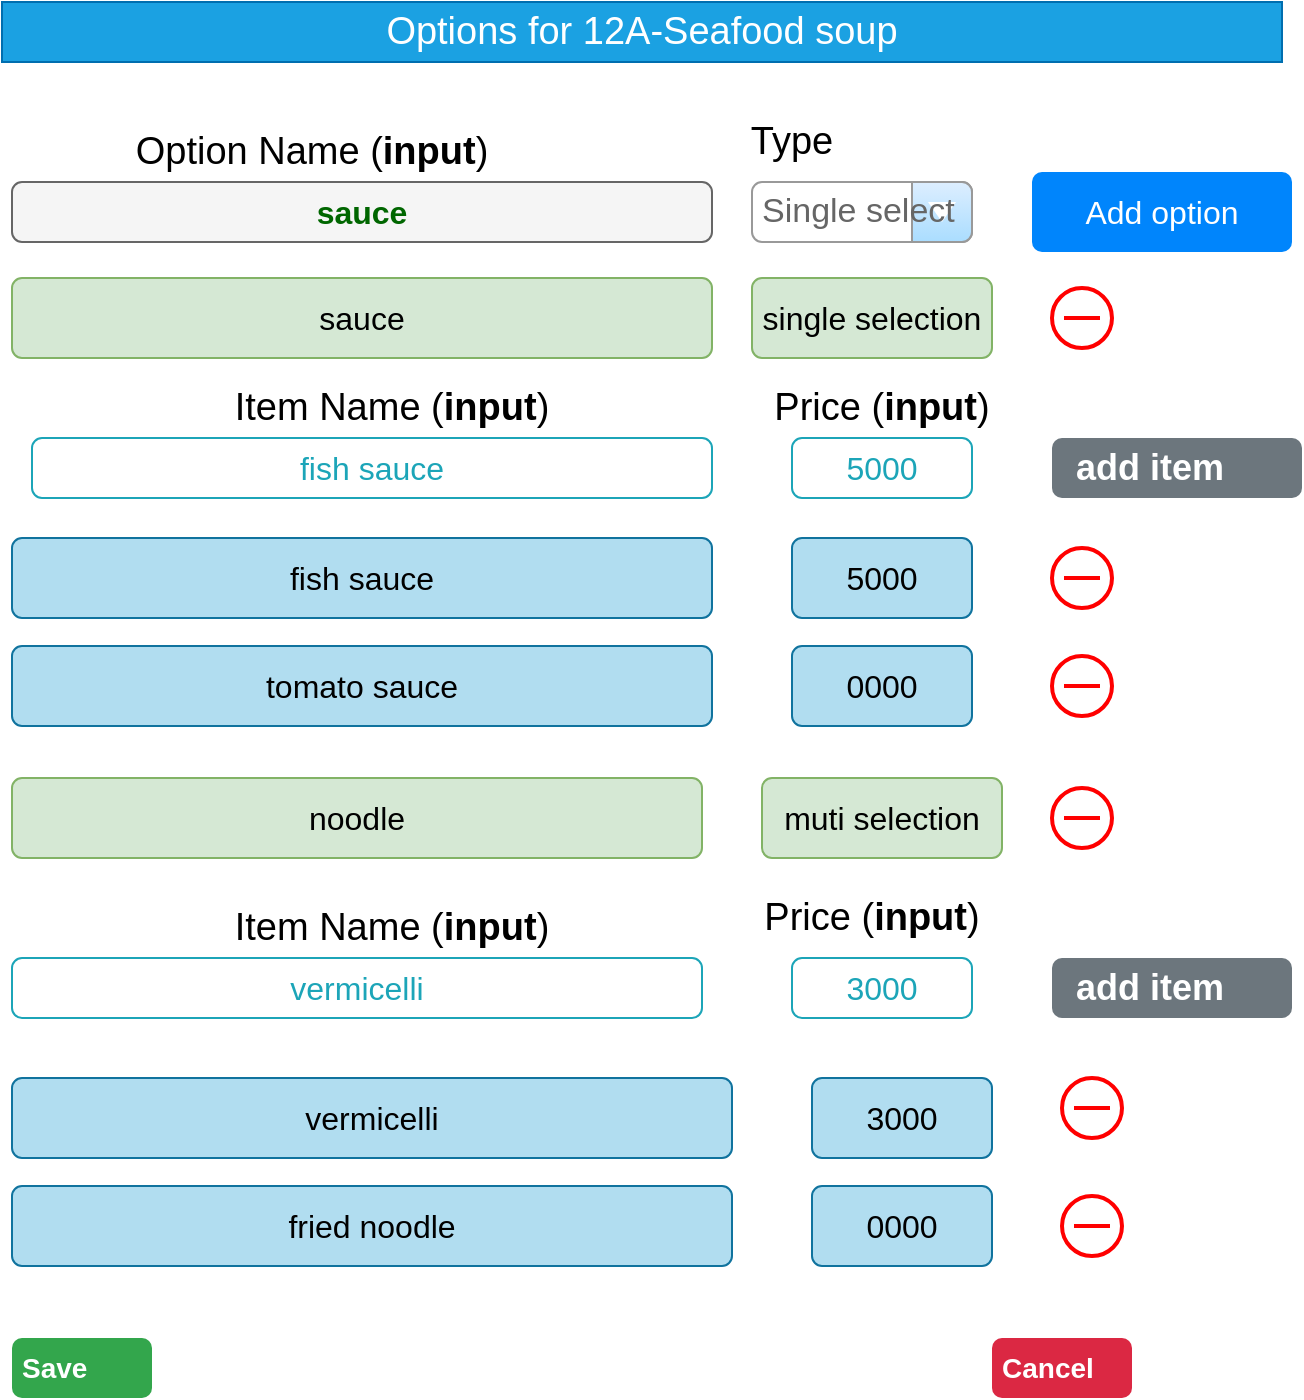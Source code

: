 <mxfile version="22.1.18" type="github">
  <diagram name="Page-1" id="kfKkWPTDTzjf0ijE4DBs">
    <mxGraphModel dx="954" dy="696" grid="1" gridSize="10" guides="1" tooltips="1" connect="1" arrows="1" fold="1" page="1" pageScale="1" pageWidth="1169" pageHeight="827" math="0" shadow="0">
      <root>
        <mxCell id="0" />
        <mxCell id="1" parent="0" />
        <mxCell id="Vs1UA3pdB5jLAvVI1XC_-1" value="&lt;font style=&quot;font-size: 19px;&quot;&gt;Options for 12A-Seafood soup&lt;/font&gt;" style="text;html=1;strokeColor=#006EAF;fillColor=#1ba1e2;align=center;verticalAlign=middle;whiteSpace=wrap;rounded=0;fontColor=#ffffff;" vertex="1" parent="1">
          <mxGeometry x="70" y="60" width="640" height="30" as="geometry" />
        </mxCell>
        <mxCell id="Vs1UA3pdB5jLAvVI1XC_-2" value="&lt;font color=&quot;#006600&quot;&gt;&lt;b&gt;sauce&lt;/b&gt;&lt;/font&gt;" style="html=1;shadow=0;dashed=0;shape=mxgraph.bootstrap.rrect;rSize=5;strokeColor=#666666;strokeWidth=1;fillColor=#f5f5f5;whiteSpace=wrap;align=center;verticalAlign=middle;spacingLeft=0;fontStyle=0;fontSize=16;spacing=5;fontColor=#333333;" vertex="1" parent="1">
          <mxGeometry x="75" y="150" width="350" height="30" as="geometry" />
        </mxCell>
        <mxCell id="Vs1UA3pdB5jLAvVI1XC_-3" value="&lt;font style=&quot;font-size: 19px;&quot;&gt;Option Name (&lt;b&gt;input&lt;/b&gt;)&lt;/font&gt;" style="text;html=1;strokeColor=none;fillColor=none;align=center;verticalAlign=middle;whiteSpace=wrap;rounded=0;" vertex="1" parent="1">
          <mxGeometry x="135" y="120" width="180" height="30" as="geometry" />
        </mxCell>
        <mxCell id="Vs1UA3pdB5jLAvVI1XC_-4" value="Single select" style="strokeWidth=1;shadow=0;dashed=0;align=center;html=1;shape=mxgraph.mockup.forms.comboBox;strokeColor=#999999;fillColor=#ddeeff;align=left;fillColor2=#aaddff;mainText=;fontColor=#666666;fontSize=17;spacingLeft=3;" vertex="1" parent="1">
          <mxGeometry x="445" y="150" width="110" height="30" as="geometry" />
        </mxCell>
        <mxCell id="Vs1UA3pdB5jLAvVI1XC_-5" value="&lt;font style=&quot;font-size: 19px;&quot;&gt;Type&lt;/font&gt;" style="text;html=1;strokeColor=none;fillColor=none;align=center;verticalAlign=middle;whiteSpace=wrap;rounded=0;" vertex="1" parent="1">
          <mxGeometry x="435" y="115" width="60" height="30" as="geometry" />
        </mxCell>
        <mxCell id="Vs1UA3pdB5jLAvVI1XC_-6" value="Add option" style="html=1;shadow=0;dashed=0;shape=mxgraph.bootstrap.rrect;rSize=5;strokeColor=none;strokeWidth=1;fillColor=#0085FC;fontColor=#FFFFFF;whiteSpace=wrap;align=center;verticalAlign=middle;spacingLeft=0;fontStyle=0;fontSize=16;spacing=5;" vertex="1" parent="1">
          <mxGeometry x="585" y="145" width="130" height="40" as="geometry" />
        </mxCell>
        <mxCell id="Vs1UA3pdB5jLAvVI1XC_-7" value="sauce" style="html=1;shadow=0;dashed=0;shape=mxgraph.bootstrap.rrect;rSize=5;strokeColor=#82b366;strokeWidth=1;fillColor=#d5e8d4;whiteSpace=wrap;align=center;verticalAlign=middle;spacingLeft=0;fontStyle=0;fontSize=16;spacing=5;" vertex="1" parent="1">
          <mxGeometry x="75" y="198" width="350" height="40" as="geometry" />
        </mxCell>
        <mxCell id="Vs1UA3pdB5jLAvVI1XC_-10" value="fish sauce" style="html=1;shadow=0;dashed=0;shape=mxgraph.bootstrap.rrect;rSize=5;strokeColor=#1CA5B8;strokeWidth=1;fillColor=none;fontColor=#1CA5B8;whiteSpace=wrap;align=center;verticalAlign=middle;spacingLeft=0;fontStyle=0;fontSize=16;spacing=5;" vertex="1" parent="1">
          <mxGeometry x="85" y="278" width="340" height="30" as="geometry" />
        </mxCell>
        <mxCell id="Vs1UA3pdB5jLAvVI1XC_-11" value="5000" style="html=1;shadow=0;dashed=0;shape=mxgraph.bootstrap.rrect;rSize=5;strokeColor=#1CA5B8;strokeWidth=1;fillColor=none;fontColor=#1CA5B8;whiteSpace=wrap;align=center;verticalAlign=middle;spacingLeft=0;fontStyle=0;fontSize=16;spacing=5;" vertex="1" parent="1">
          <mxGeometry x="465" y="278" width="90" height="30" as="geometry" />
        </mxCell>
        <mxCell id="Vs1UA3pdB5jLAvVI1XC_-13" value="add item" style="html=1;shadow=0;dashed=0;shape=mxgraph.bootstrap.rrect;rSize=5;strokeColor=none;strokeWidth=1;fillColor=#6C767D;fontColor=#FFFFFF;whiteSpace=wrap;align=left;verticalAlign=middle;spacingLeft=10;fontStyle=1;fontSize=18;" vertex="1" parent="1">
          <mxGeometry x="595" y="278" width="125" height="30" as="geometry" />
        </mxCell>
        <mxCell id="Vs1UA3pdB5jLAvVI1XC_-14" value="&lt;font style=&quot;font-size: 19px;&quot;&gt;Item Name (&lt;b&gt;input&lt;/b&gt;)&lt;/font&gt;" style="text;html=1;strokeColor=none;fillColor=none;align=center;verticalAlign=middle;whiteSpace=wrap;rounded=0;" vertex="1" parent="1">
          <mxGeometry x="180" y="248" width="170" height="30" as="geometry" />
        </mxCell>
        <mxCell id="Vs1UA3pdB5jLAvVI1XC_-15" value="&lt;font style=&quot;font-size: 19px;&quot;&gt;Price (&lt;b&gt;input&lt;/b&gt;)&lt;/font&gt;" style="text;html=1;strokeColor=none;fillColor=none;align=center;verticalAlign=middle;whiteSpace=wrap;rounded=0;" vertex="1" parent="1">
          <mxGeometry x="455" y="248" width="110" height="30" as="geometry" />
        </mxCell>
        <mxCell id="Vs1UA3pdB5jLAvVI1XC_-16" value="fish sauce" style="html=1;shadow=0;dashed=0;shape=mxgraph.bootstrap.rrect;rSize=5;strokeColor=#10739e;strokeWidth=1;fillColor=#b1ddf0;whiteSpace=wrap;align=center;verticalAlign=middle;spacingLeft=0;fontStyle=0;fontSize=16;spacing=5;" vertex="1" parent="1">
          <mxGeometry x="75" y="328" width="350" height="40" as="geometry" />
        </mxCell>
        <mxCell id="Vs1UA3pdB5jLAvVI1XC_-17" value="5000" style="html=1;shadow=0;dashed=0;shape=mxgraph.bootstrap.rrect;rSize=5;strokeColor=#10739e;strokeWidth=1;fillColor=#b1ddf0;whiteSpace=wrap;align=center;verticalAlign=middle;spacingLeft=0;fontStyle=0;fontSize=16;spacing=5;" vertex="1" parent="1">
          <mxGeometry x="465" y="328" width="90" height="40" as="geometry" />
        </mxCell>
        <mxCell id="Vs1UA3pdB5jLAvVI1XC_-18" value="tomato sauce" style="html=1;shadow=0;dashed=0;shape=mxgraph.bootstrap.rrect;rSize=5;strokeColor=#10739e;strokeWidth=1;fillColor=#b1ddf0;whiteSpace=wrap;align=center;verticalAlign=middle;spacingLeft=0;fontStyle=0;fontSize=16;spacing=5;" vertex="1" parent="1">
          <mxGeometry x="75" y="382" width="350" height="40" as="geometry" />
        </mxCell>
        <mxCell id="Vs1UA3pdB5jLAvVI1XC_-19" value="0000" style="html=1;shadow=0;dashed=0;shape=mxgraph.bootstrap.rrect;rSize=5;strokeColor=#10739e;strokeWidth=1;fillColor=#b1ddf0;whiteSpace=wrap;align=center;verticalAlign=middle;spacingLeft=0;fontStyle=0;fontSize=16;spacing=5;" vertex="1" parent="1">
          <mxGeometry x="465" y="382" width="90" height="40" as="geometry" />
        </mxCell>
        <mxCell id="Vs1UA3pdB5jLAvVI1XC_-20" value="noodle" style="html=1;shadow=0;dashed=0;shape=mxgraph.bootstrap.rrect;rSize=5;strokeColor=#82b366;strokeWidth=1;fillColor=#d5e8d4;whiteSpace=wrap;align=center;verticalAlign=middle;spacingLeft=0;fontStyle=0;fontSize=16;spacing=5;" vertex="1" parent="1">
          <mxGeometry x="75" y="448" width="345" height="40" as="geometry" />
        </mxCell>
        <mxCell id="Vs1UA3pdB5jLAvVI1XC_-21" value="vermicelli" style="html=1;shadow=0;dashed=0;shape=mxgraph.bootstrap.rrect;rSize=5;strokeColor=#1CA5B8;strokeWidth=1;fillColor=none;fontColor=#1CA5B8;whiteSpace=wrap;align=center;verticalAlign=middle;spacingLeft=0;fontStyle=0;fontSize=16;spacing=5;" vertex="1" parent="1">
          <mxGeometry x="75" y="538" width="345" height="30" as="geometry" />
        </mxCell>
        <mxCell id="Vs1UA3pdB5jLAvVI1XC_-22" value="3000" style="html=1;shadow=0;dashed=0;shape=mxgraph.bootstrap.rrect;rSize=5;strokeColor=#1CA5B8;strokeWidth=1;fillColor=none;fontColor=#1CA5B8;whiteSpace=wrap;align=center;verticalAlign=middle;spacingLeft=0;fontStyle=0;fontSize=16;spacing=5;" vertex="1" parent="1">
          <mxGeometry x="465" y="538" width="90" height="30" as="geometry" />
        </mxCell>
        <mxCell id="Vs1UA3pdB5jLAvVI1XC_-23" value="add item" style="html=1;shadow=0;dashed=0;shape=mxgraph.bootstrap.rrect;rSize=5;strokeColor=none;strokeWidth=1;fillColor=#6C767D;fontColor=#FFFFFF;whiteSpace=wrap;align=left;verticalAlign=middle;spacingLeft=10;fontStyle=1;fontSize=18;" vertex="1" parent="1">
          <mxGeometry x="595" y="538" width="120" height="30" as="geometry" />
        </mxCell>
        <mxCell id="Vs1UA3pdB5jLAvVI1XC_-24" value="&lt;font style=&quot;font-size: 19px;&quot;&gt;Item Name (&lt;b&gt;input&lt;/b&gt;)&lt;/font&gt;" style="text;html=1;strokeColor=none;fillColor=none;align=center;verticalAlign=middle;whiteSpace=wrap;rounded=0;" vertex="1" parent="1">
          <mxGeometry x="170" y="508" width="190" height="30" as="geometry" />
        </mxCell>
        <mxCell id="Vs1UA3pdB5jLAvVI1XC_-25" value="&lt;font style=&quot;font-size: 19px;&quot;&gt;Price (&lt;b&gt;input&lt;/b&gt;)&lt;/font&gt;" style="text;html=1;strokeColor=none;fillColor=none;align=center;verticalAlign=middle;whiteSpace=wrap;rounded=0;" vertex="1" parent="1">
          <mxGeometry x="450" y="498" width="110" height="40" as="geometry" />
        </mxCell>
        <mxCell id="Vs1UA3pdB5jLAvVI1XC_-26" value="vermicelli" style="html=1;shadow=0;dashed=0;shape=mxgraph.bootstrap.rrect;rSize=5;strokeColor=#10739e;strokeWidth=1;fillColor=#b1ddf0;whiteSpace=wrap;align=center;verticalAlign=middle;spacingLeft=0;fontStyle=0;fontSize=16;spacing=5;" vertex="1" parent="1">
          <mxGeometry x="75" y="598" width="360" height="40" as="geometry" />
        </mxCell>
        <mxCell id="Vs1UA3pdB5jLAvVI1XC_-27" value="3000" style="html=1;shadow=0;dashed=0;shape=mxgraph.bootstrap.rrect;rSize=5;strokeColor=#10739e;strokeWidth=1;fillColor=#b1ddf0;whiteSpace=wrap;align=center;verticalAlign=middle;spacingLeft=0;fontStyle=0;fontSize=16;spacing=5;" vertex="1" parent="1">
          <mxGeometry x="475" y="598" width="90" height="40" as="geometry" />
        </mxCell>
        <mxCell id="Vs1UA3pdB5jLAvVI1XC_-28" value="fried noodle" style="html=1;shadow=0;dashed=0;shape=mxgraph.bootstrap.rrect;rSize=5;strokeColor=#10739e;strokeWidth=1;fillColor=#b1ddf0;whiteSpace=wrap;align=center;verticalAlign=middle;spacingLeft=0;fontStyle=0;fontSize=16;spacing=5;" vertex="1" parent="1">
          <mxGeometry x="75" y="652" width="360" height="40" as="geometry" />
        </mxCell>
        <mxCell id="Vs1UA3pdB5jLAvVI1XC_-29" value="0000" style="html=1;shadow=0;dashed=0;shape=mxgraph.bootstrap.rrect;rSize=5;strokeColor=#10739e;strokeWidth=1;fillColor=#b1ddf0;whiteSpace=wrap;align=center;verticalAlign=middle;spacingLeft=0;fontStyle=0;fontSize=16;spacing=5;" vertex="1" parent="1">
          <mxGeometry x="475" y="652" width="90" height="40" as="geometry" />
        </mxCell>
        <mxCell id="Vs1UA3pdB5jLAvVI1XC_-30" value="single selection" style="html=1;shadow=0;dashed=0;shape=mxgraph.bootstrap.rrect;rSize=5;strokeColor=#82b366;strokeWidth=1;fillColor=#d5e8d4;whiteSpace=wrap;align=center;verticalAlign=middle;spacingLeft=0;fontStyle=0;fontSize=16;spacing=5;" vertex="1" parent="1">
          <mxGeometry x="445" y="198" width="120" height="40" as="geometry" />
        </mxCell>
        <mxCell id="Vs1UA3pdB5jLAvVI1XC_-31" value="muti selection" style="html=1;shadow=0;dashed=0;shape=mxgraph.bootstrap.rrect;rSize=5;strokeColor=#82b366;strokeWidth=1;fillColor=#d5e8d4;whiteSpace=wrap;align=center;verticalAlign=middle;spacingLeft=0;fontStyle=0;fontSize=16;spacing=5;" vertex="1" parent="1">
          <mxGeometry x="450" y="448" width="120" height="40" as="geometry" />
        </mxCell>
        <mxCell id="Vs1UA3pdB5jLAvVI1XC_-32" value="Save" style="html=1;shadow=0;dashed=0;shape=mxgraph.bootstrap.rrect;rSize=5;strokeColor=none;strokeWidth=1;fillColor=#33A64C;fontColor=#FFFFFF;whiteSpace=wrap;align=left;verticalAlign=middle;spacingLeft=0;fontStyle=1;fontSize=14;spacing=5;" vertex="1" parent="1">
          <mxGeometry x="75" y="728" width="70" height="30" as="geometry" />
        </mxCell>
        <mxCell id="Vs1UA3pdB5jLAvVI1XC_-34" value="Cancel" style="html=1;shadow=0;dashed=0;shape=mxgraph.bootstrap.rrect;rSize=5;strokeColor=none;strokeWidth=1;fillColor=#DB2843;fontColor=#FFFFFF;whiteSpace=wrap;align=left;verticalAlign=middle;spacingLeft=0;fontStyle=1;fontSize=14;spacing=5;" vertex="1" parent="1">
          <mxGeometry x="565" y="728" width="70" height="30" as="geometry" />
        </mxCell>
        <mxCell id="Vs1UA3pdB5jLAvVI1XC_-44" value="" style="html=1;verticalLabelPosition=bottom;align=center;labelBackgroundColor=#ffffff;verticalAlign=top;strokeWidth=2;strokeColor=#FF0000;shadow=0;dashed=0;shape=mxgraph.ios7.icons.delete;" vertex="1" parent="1">
          <mxGeometry x="595" y="203" width="30" height="30" as="geometry" />
        </mxCell>
        <mxCell id="Vs1UA3pdB5jLAvVI1XC_-45" value="" style="html=1;verticalLabelPosition=bottom;align=center;labelBackgroundColor=#ffffff;verticalAlign=top;strokeWidth=2;strokeColor=#FF0000;shadow=0;dashed=0;shape=mxgraph.ios7.icons.delete;" vertex="1" parent="1">
          <mxGeometry x="595" y="333" width="30" height="30" as="geometry" />
        </mxCell>
        <mxCell id="Vs1UA3pdB5jLAvVI1XC_-46" value="" style="html=1;verticalLabelPosition=bottom;align=center;labelBackgroundColor=#ffffff;verticalAlign=top;strokeWidth=2;strokeColor=#FF0000;shadow=0;dashed=0;shape=mxgraph.ios7.icons.delete;" vertex="1" parent="1">
          <mxGeometry x="595" y="387" width="30" height="30" as="geometry" />
        </mxCell>
        <mxCell id="Vs1UA3pdB5jLAvVI1XC_-47" value="" style="html=1;verticalLabelPosition=bottom;align=center;labelBackgroundColor=#ffffff;verticalAlign=top;strokeWidth=2;strokeColor=#FF0000;shadow=0;dashed=0;shape=mxgraph.ios7.icons.delete;" vertex="1" parent="1">
          <mxGeometry x="595" y="453" width="30" height="30" as="geometry" />
        </mxCell>
        <mxCell id="Vs1UA3pdB5jLAvVI1XC_-48" value="" style="html=1;verticalLabelPosition=bottom;align=center;labelBackgroundColor=#ffffff;verticalAlign=top;strokeWidth=2;strokeColor=#FF0000;shadow=0;dashed=0;shape=mxgraph.ios7.icons.delete;" vertex="1" parent="1">
          <mxGeometry x="600" y="598" width="30" height="30" as="geometry" />
        </mxCell>
        <mxCell id="Vs1UA3pdB5jLAvVI1XC_-49" value="" style="html=1;verticalLabelPosition=bottom;align=center;labelBackgroundColor=#ffffff;verticalAlign=top;strokeWidth=2;strokeColor=#FF0000;shadow=0;dashed=0;shape=mxgraph.ios7.icons.delete;" vertex="1" parent="1">
          <mxGeometry x="600" y="657" width="30" height="30" as="geometry" />
        </mxCell>
      </root>
    </mxGraphModel>
  </diagram>
</mxfile>
